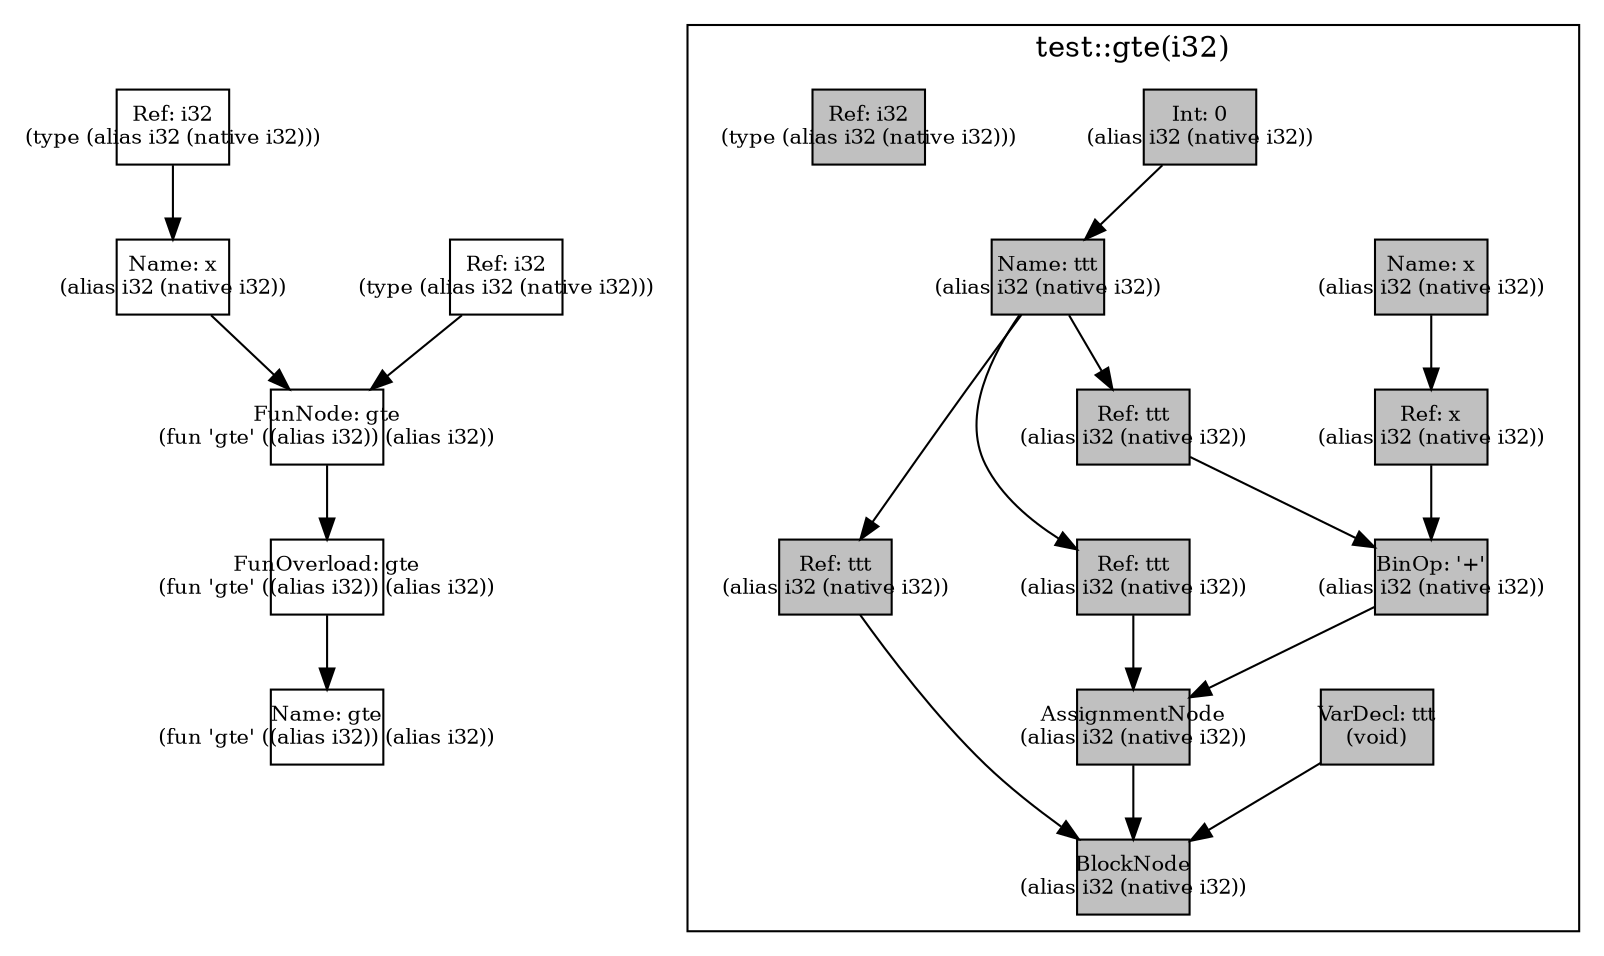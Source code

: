 digraph Document {
  node [shape=box,fixedsize=shape fontsize=10]
  1 [label="FunOverload: gte\n(fun 'gte' ((alias i32)) (alias i32))", fillcolor=grey];
  2 [label="FunNode: gte\n(fun 'gte' ((alias i32)) (alias i32))", fillcolor=grey];
  3 [label="Ref: i32\n(type (alias i32 (native i32)))", fillcolor=grey];
  4 [label="Name: x\n(alias i32 (native i32))", fillcolor=grey];
  5 [label="Ref: i32\n(type (alias i32 (native i32)))", fillcolor=grey];
  6 [label="Name: gte\n(fun 'gte' ((alias i32)) (alias i32))", fillcolor=grey];
  subgraph cluster0 {
    node [style=filled, fillcolor=grey];
    7 [label="Name: x\n(alias i32 (native i32))", fillcolor=grey];
    8 [label="BlockNode\n(alias i32 (native i32))", fillcolor=grey];
    9 [label="VarDecl: ttt\n(void)", fillcolor=grey];
    10 [label="Name: ttt\n(alias i32 (native i32))", fillcolor=grey];
    11 [label="Int: 0\n(alias i32 (native i32))", fillcolor=grey];
    12 [label="AssignmentNode\n(alias i32 (native i32))", fillcolor=grey];
    13 [label="Ref: ttt\n(alias i32 (native i32))", fillcolor=grey];
    14 [label="BinOp: '+'\n(alias i32 (native i32))", fillcolor=grey];
    15 [label="Ref: ttt\n(alias i32 (native i32))", fillcolor=grey];
    16 [label="Ref: x\n(alias i32 (native i32))", fillcolor=grey];
    17 [label="Ref: ttt\n(alias i32 (native i32))", fillcolor=grey];
    18 [label="Ref: i32\n(type (alias i32 (native i32)))", fillcolor=grey];
    7 -> 16[taillabel="" labeldistance="1" fontname="times  italic" fontsize = 10 color="black" ];
    9 -> 8[taillabel="" labeldistance="1" fontname="times  italic" fontsize = 10 color="black" ];
    10 -> 13[taillabel="" labeldistance="1" fontname="times  italic" fontsize = 10 color="black" ];
    10 -> 15[taillabel="" labeldistance="1" fontname="times  italic" fontsize = 10 color="black" ];
    10 -> 17[taillabel="" labeldistance="1" fontname="times  italic" fontsize = 10 color="black" ];
    11 -> 10[taillabel="" labeldistance="1" fontname="times  italic" fontsize = 10 color="black" ];
    12 -> 8[taillabel="" labeldistance="1" fontname="times  italic" fontsize = 10 color="black" ];
    13 -> 12[taillabel="" labeldistance="1" fontname="times  italic" fontsize = 10 color="black" ];
    14 -> 12[taillabel="" labeldistance="1" fontname="times  italic" fontsize = 10 color="black" ];
    15 -> 14[taillabel="" labeldistance="1" fontname="times  italic" fontsize = 10 color="black" ];
    16 -> 14[taillabel="" labeldistance="1" fontname="times  italic" fontsize = 10 color="black" ];
    17 -> 8[taillabel="" labeldistance="1" fontname="times  italic" fontsize = 10 color="black" ];
  label = "test::gte(i32)";
}
  1 -> 6[taillabel="" labeldistance="1" fontname="times  italic" fontsize = 10 color="black" ];
  2 -> 1[taillabel="" labeldistance="1" fontname="times  italic" fontsize = 10 color="black" ];
  3 -> 4[taillabel="" labeldistance="1" fontname="times  italic" fontsize = 10 color="black" ];
  4 -> 2[taillabel="" labeldistance="1" fontname="times  italic" fontsize = 10 color="black" ];
  5 -> 2[taillabel="" labeldistance="1" fontname="times  italic" fontsize = 10 color="black" ];
  label="";
}
